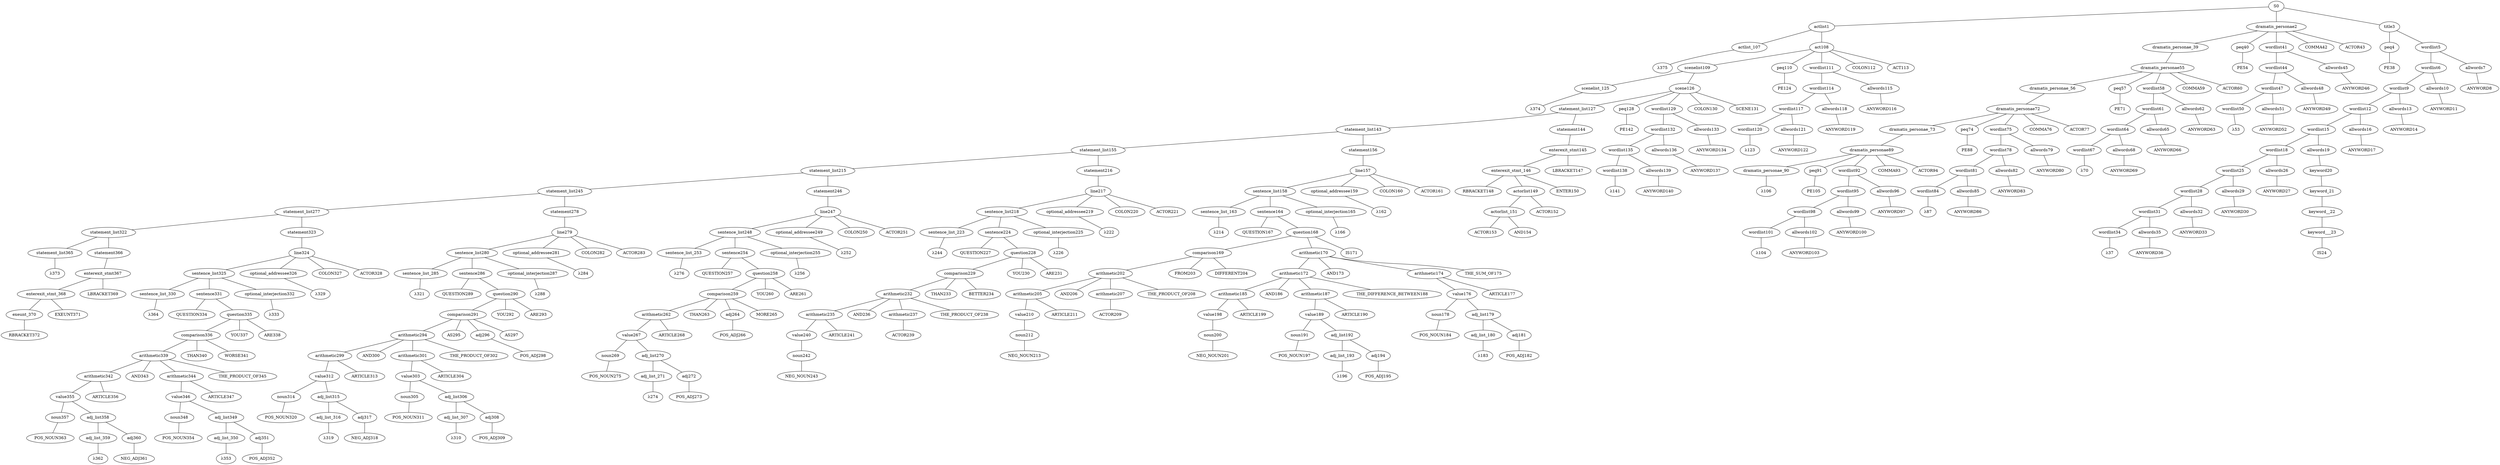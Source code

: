 strict graph {
	S0 -- actlist1
	S0 -- dramatis_personae2
	S0 -- title3

	title3 -- peq4
	title3 -- wordlist5

	wordlist5 -- wordlist6
	wordlist5 -- allwords7

	allwords7 -- ANYWORD8


	wordlist6 -- wordlist9
	wordlist6 -- allwords10

	allwords10 -- ANYWORD11


	wordlist9 -- wordlist12
	wordlist9 -- allwords13

	allwords13 -- ANYWORD14


	wordlist12 -- wordlist15
	wordlist12 -- allwords16

	allwords16 -- ANYWORD17


	wordlist15 -- wordlist18
	wordlist15 -- allwords19

	allwords19 -- keyword20

	keyword20 -- keyword_21

	keyword_21 -- keyword__22

	keyword__22 -- keyword___23

	keyword___23 -- IS24


	wordlist18 -- wordlist25
	wordlist18 -- allwords26

	allwords26 -- ANYWORD27


	wordlist25 -- wordlist28
	wordlist25 -- allwords29

	allwords29 -- ANYWORD30


	wordlist28 -- wordlist31
	wordlist28 -- allwords32

	allwords32 -- ANYWORD33


	wordlist31 -- wordlist34
	wordlist31 -- allwords35

	allwords35 -- ANYWORD36


	wordlist34 -- λ37

	peq4 -- PE38


	dramatis_personae2 -- dramatis_personae_39
	dramatis_personae2 -- peq40
	dramatis_personae2 -- wordlist41
	dramatis_personae2 -- COMMA42
	dramatis_personae2 -- ACTOR43



	wordlist41 -- wordlist44
	wordlist41 -- allwords45

	allwords45 -- ANYWORD46


	wordlist44 -- wordlist47
	wordlist44 -- allwords48

	allwords48 -- ANYWORD49


	wordlist47 -- wordlist50
	wordlist47 -- allwords51

	allwords51 -- ANYWORD52


	wordlist50 -- λ53

	peq40 -- PE54


	dramatis_personae_39 -- dramatis_personae55

	dramatis_personae55 -- dramatis_personae_56
	dramatis_personae55 -- peq57
	dramatis_personae55 -- wordlist58
	dramatis_personae55 -- COMMA59
	dramatis_personae55 -- ACTOR60



	wordlist58 -- wordlist61
	wordlist58 -- allwords62

	allwords62 -- ANYWORD63


	wordlist61 -- wordlist64
	wordlist61 -- allwords65

	allwords65 -- ANYWORD66


	wordlist64 -- wordlist67
	wordlist64 -- allwords68

	allwords68 -- ANYWORD69


	wordlist67 -- λ70

	peq57 -- PE71


	dramatis_personae_56 -- dramatis_personae72

	dramatis_personae72 -- dramatis_personae_73
	dramatis_personae72 -- peq74
	dramatis_personae72 -- wordlist75
	dramatis_personae72 -- COMMA76
	dramatis_personae72 -- ACTOR77



	wordlist75 -- wordlist78
	wordlist75 -- allwords79

	allwords79 -- ANYWORD80


	wordlist78 -- wordlist81
	wordlist78 -- allwords82

	allwords82 -- ANYWORD83


	wordlist81 -- wordlist84
	wordlist81 -- allwords85

	allwords85 -- ANYWORD86


	wordlist84 -- λ87

	peq74 -- PE88


	dramatis_personae_73 -- dramatis_personae89

	dramatis_personae89 -- dramatis_personae_90
	dramatis_personae89 -- peq91
	dramatis_personae89 -- wordlist92
	dramatis_personae89 -- COMMA93
	dramatis_personae89 -- ACTOR94



	wordlist92 -- wordlist95
	wordlist92 -- allwords96

	allwords96 -- ANYWORD97


	wordlist95 -- wordlist98
	wordlist95 -- allwords99

	allwords99 -- ANYWORD100


	wordlist98 -- wordlist101
	wordlist98 -- allwords102

	allwords102 -- ANYWORD103


	wordlist101 -- λ104

	peq91 -- PE105


	dramatis_personae_90 -- λ106

	actlist1 -- actlist_107
	actlist1 -- act108

	act108 -- scenelist109
	act108 -- peq110
	act108 -- wordlist111
	act108 -- COLON112
	act108 -- ACT113



	wordlist111 -- wordlist114
	wordlist111 -- allwords115

	allwords115 -- ANYWORD116


	wordlist114 -- wordlist117
	wordlist114 -- allwords118

	allwords118 -- ANYWORD119


	wordlist117 -- wordlist120
	wordlist117 -- allwords121

	allwords121 -- ANYWORD122


	wordlist120 -- λ123

	peq110 -- PE124


	scenelist109 -- scenelist_125
	scenelist109 -- scene126

	scene126 -- statement_list127
	scene126 -- peq128
	scene126 -- wordlist129
	scene126 -- COLON130
	scene126 -- SCENE131



	wordlist129 -- wordlist132
	wordlist129 -- allwords133

	allwords133 -- ANYWORD134


	wordlist132 -- wordlist135
	wordlist132 -- allwords136

	allwords136 -- ANYWORD137


	wordlist135 -- wordlist138
	wordlist135 -- allwords139

	allwords139 -- ANYWORD140


	wordlist138 -- λ141

	peq128 -- PE142


	statement_list127 -- statement_list143
	statement_list127 -- statement144

	statement144 -- enterexit_stmt145

	enterexit_stmt145 -- enterexit_stmt_146
	enterexit_stmt145 -- LBRACKET147


	enterexit_stmt_146 -- RBRACKET148
	enterexit_stmt_146 -- actorlist149
	enterexit_stmt_146 -- ENTER150


	actorlist149 -- actorlist_151
	actorlist149 -- ACTOR152


	actorlist_151 -- ACTOR153
	actorlist_151 -- AND154




	statement_list143 -- statement_list155
	statement_list143 -- statement156

	statement156 -- line157

	line157 -- sentence_list158
	line157 -- optional_addressee159
	line157 -- COLON160
	line157 -- ACTOR161



	optional_addressee159 -- λ162

	sentence_list158 -- sentence_list_163
	sentence_list158 -- sentence164
	sentence_list158 -- optional_interjection165

	optional_interjection165 -- λ166

	sentence164 -- QUESTION167
	sentence164 -- question168

	question168 -- comparison169
	question168 -- arithmetic170
	question168 -- IS171


	arithmetic170 -- arithmetic172
	arithmetic170 -- AND173
	arithmetic170 -- arithmetic174
	arithmetic170 -- THE_SUM_OF175


	arithmetic174 -- value176
	arithmetic174 -- ARTICLE177


	value176 -- noun178
	value176 -- adj_list179

	adj_list179 -- adj_list_180
	adj_list179 -- adj181

	adj181 -- POS_ADJ182


	adj_list_180 -- λ183

	noun178 -- POS_NOUN184



	arithmetic172 -- arithmetic185
	arithmetic172 -- AND186
	arithmetic172 -- arithmetic187
	arithmetic172 -- THE_DIFFERENCE_BETWEEN188


	arithmetic187 -- value189
	arithmetic187 -- ARTICLE190


	value189 -- noun191
	value189 -- adj_list192

	adj_list192 -- adj_list_193
	adj_list192 -- adj194

	adj194 -- POS_ADJ195


	adj_list_193 -- λ196

	noun191 -- POS_NOUN197



	arithmetic185 -- value198
	arithmetic185 -- ARTICLE199


	value198 -- noun200

	noun200 -- NEG_NOUN201


	comparison169 -- arithmetic202
	comparison169 -- FROM203
	comparison169 -- DIFFERENT204



	arithmetic202 -- arithmetic205
	arithmetic202 -- AND206
	arithmetic202 -- arithmetic207
	arithmetic202 -- THE_PRODUCT_OF208


	arithmetic207 -- ACTOR209



	arithmetic205 -- value210
	arithmetic205 -- ARTICLE211


	value210 -- noun212

	noun212 -- NEG_NOUN213



	sentence_list_163 -- λ214

	statement_list155 -- statement_list215
	statement_list155 -- statement216

	statement216 -- line217

	line217 -- sentence_list218
	line217 -- optional_addressee219
	line217 -- COLON220
	line217 -- ACTOR221



	optional_addressee219 -- λ222

	sentence_list218 -- sentence_list_223
	sentence_list218 -- sentence224
	sentence_list218 -- optional_interjection225

	optional_interjection225 -- λ226

	sentence224 -- QUESTION227
	sentence224 -- question228

	question228 -- comparison229
	question228 -- YOU230
	question228 -- ARE231



	comparison229 -- arithmetic232
	comparison229 -- THAN233
	comparison229 -- BETTER234



	arithmetic232 -- arithmetic235
	arithmetic232 -- AND236
	arithmetic232 -- arithmetic237
	arithmetic232 -- THE_PRODUCT_OF238


	arithmetic237 -- ACTOR239



	arithmetic235 -- value240
	arithmetic235 -- ARTICLE241


	value240 -- noun242

	noun242 -- NEG_NOUN243



	sentence_list_223 -- λ244

	statement_list215 -- statement_list245
	statement_list215 -- statement246

	statement246 -- line247

	line247 -- sentence_list248
	line247 -- optional_addressee249
	line247 -- COLON250
	line247 -- ACTOR251



	optional_addressee249 -- λ252

	sentence_list248 -- sentence_list_253
	sentence_list248 -- sentence254
	sentence_list248 -- optional_interjection255

	optional_interjection255 -- λ256

	sentence254 -- QUESTION257
	sentence254 -- question258

	question258 -- comparison259
	question258 -- YOU260
	question258 -- ARE261



	comparison259 -- arithmetic262
	comparison259 -- THAN263
	comparison259 -- adj264
	comparison259 -- MORE265


	adj264 -- POS_ADJ266



	arithmetic262 -- value267
	arithmetic262 -- ARTICLE268


	value267 -- noun269
	value267 -- adj_list270

	adj_list270 -- adj_list_271
	adj_list270 -- adj272

	adj272 -- POS_ADJ273


	adj_list_271 -- λ274

	noun269 -- POS_NOUN275



	sentence_list_253 -- λ276

	statement_list245 -- statement_list277
	statement_list245 -- statement278

	statement278 -- line279

	line279 -- sentence_list280
	line279 -- optional_addressee281
	line279 -- COLON282
	line279 -- ACTOR283



	optional_addressee281 -- λ284

	sentence_list280 -- sentence_list_285
	sentence_list280 -- sentence286
	sentence_list280 -- optional_interjection287

	optional_interjection287 -- λ288

	sentence286 -- QUESTION289
	sentence286 -- question290

	question290 -- comparison291
	question290 -- YOU292
	question290 -- ARE293



	comparison291 -- arithmetic294
	comparison291 -- AS295
	comparison291 -- adj296
	comparison291 -- AS297


	adj296 -- POS_ADJ298



	arithmetic294 -- arithmetic299
	arithmetic294 -- AND300
	arithmetic294 -- arithmetic301
	arithmetic294 -- THE_PRODUCT_OF302


	arithmetic301 -- value303
	arithmetic301 -- ARTICLE304


	value303 -- noun305
	value303 -- adj_list306

	adj_list306 -- adj_list_307
	adj_list306 -- adj308

	adj308 -- POS_ADJ309


	adj_list_307 -- λ310

	noun305 -- POS_NOUN311



	arithmetic299 -- value312
	arithmetic299 -- ARTICLE313


	value312 -- noun314
	value312 -- adj_list315

	adj_list315 -- adj_list_316
	adj_list315 -- adj317

	adj317 -- NEG_ADJ318


	adj_list_316 -- λ319

	noun314 -- POS_NOUN320



	sentence_list_285 -- λ321

	statement_list277 -- statement_list322
	statement_list277 -- statement323

	statement323 -- line324

	line324 -- sentence_list325
	line324 -- optional_addressee326
	line324 -- COLON327
	line324 -- ACTOR328



	optional_addressee326 -- λ329

	sentence_list325 -- sentence_list_330
	sentence_list325 -- sentence331
	sentence_list325 -- optional_interjection332

	optional_interjection332 -- λ333

	sentence331 -- QUESTION334
	sentence331 -- question335

	question335 -- comparison336
	question335 -- YOU337
	question335 -- ARE338



	comparison336 -- arithmetic339
	comparison336 -- THAN340
	comparison336 -- WORSE341



	arithmetic339 -- arithmetic342
	arithmetic339 -- AND343
	arithmetic339 -- arithmetic344
	arithmetic339 -- THE_PRODUCT_OF345


	arithmetic344 -- value346
	arithmetic344 -- ARTICLE347


	value346 -- noun348
	value346 -- adj_list349

	adj_list349 -- adj_list_350
	adj_list349 -- adj351

	adj351 -- POS_ADJ352


	adj_list_350 -- λ353

	noun348 -- POS_NOUN354



	arithmetic342 -- value355
	arithmetic342 -- ARTICLE356


	value355 -- noun357
	value355 -- adj_list358

	adj_list358 -- adj_list_359
	adj_list358 -- adj360

	adj360 -- NEG_ADJ361


	adj_list_359 -- λ362

	noun357 -- POS_NOUN363



	sentence_list_330 -- λ364

	statement_list322 -- statement_list365
	statement_list322 -- statement366

	statement366 -- enterexit_stmt367

	enterexit_stmt367 -- enterexit_stmt_368
	enterexit_stmt367 -- LBRACKET369


	enterexit_stmt_368 -- exeunt_370
	enterexit_stmt_368 -- EXEUNT371


	exeunt_370 -- RBRACKET372


	statement_list365 -- λ373

	scenelist_125 -- λ374

	actlist_107 -- λ375


}